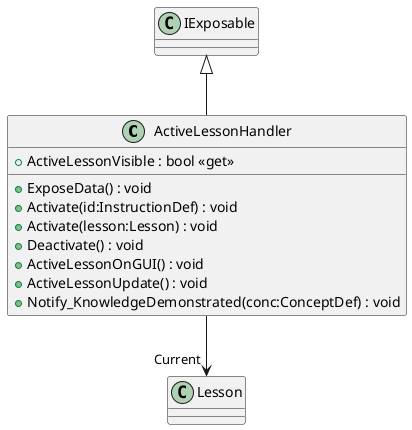 @startuml
class ActiveLessonHandler {
    + ActiveLessonVisible : bool <<get>>
    + ExposeData() : void
    + Activate(id:InstructionDef) : void
    + Activate(lesson:Lesson) : void
    + Deactivate() : void
    + ActiveLessonOnGUI() : void
    + ActiveLessonUpdate() : void
    + Notify_KnowledgeDemonstrated(conc:ConceptDef) : void
}
IExposable <|-- ActiveLessonHandler
ActiveLessonHandler --> "Current" Lesson
@enduml
